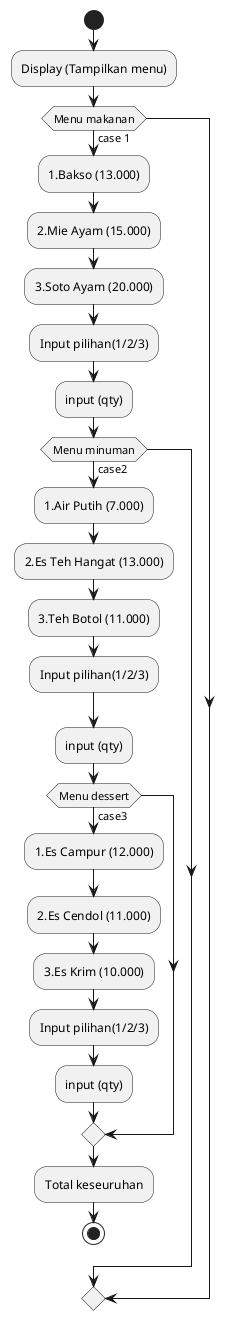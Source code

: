 @startuml

start
:Display (Tampilkan menu);
        if (Menu makanan) then (case 1)
                :1.Bakso (13.000);
                :2.Mie Ayam (15.000);
                :3.Soto Ayam (20.000);
                :Input pilihan(1/2/3);
                :input (qty);
        if (Menu minuman) then (case2)
                :1.Air Putih (7.000);
                :2.Es Teh Hangat (13.000);
                :3.Teh Botol (11.000);
                :Input pilihan(1/2/3);
                :input (qty);
        if (Menu dessert) then (case3)
                :1.Es Campur (12.000);
                :2.Es Cendol (11.000);
                :3.Es Krim (10.000);
                :Input pilihan(1/2/3);
                :input (qty);
        endif
        :Total keseuruhan;
stop

@enduml